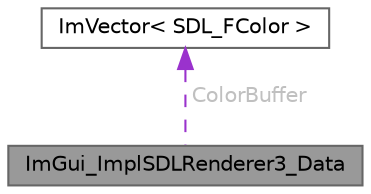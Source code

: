 digraph "ImGui_ImplSDLRenderer3_Data"
{
 // LATEX_PDF_SIZE
  bgcolor="transparent";
  edge [fontname=Helvetica,fontsize=10,labelfontname=Helvetica,labelfontsize=10];
  node [fontname=Helvetica,fontsize=10,shape=box,height=0.2,width=0.4];
  Node1 [id="Node000001",label="ImGui_ImplSDLRenderer3_Data",height=0.2,width=0.4,color="gray40", fillcolor="grey60", style="filled", fontcolor="black",tooltip=" "];
  Node2 -> Node1 [id="edge1_Node000001_Node000002",dir="back",color="darkorchid3",style="dashed",tooltip=" ",label=" ColorBuffer",fontcolor="grey" ];
  Node2 [id="Node000002",label="ImVector\< SDL_FColor \>",height=0.2,width=0.4,color="gray40", fillcolor="white", style="filled",URL="$struct_im_vector.html",tooltip=" "];
}
